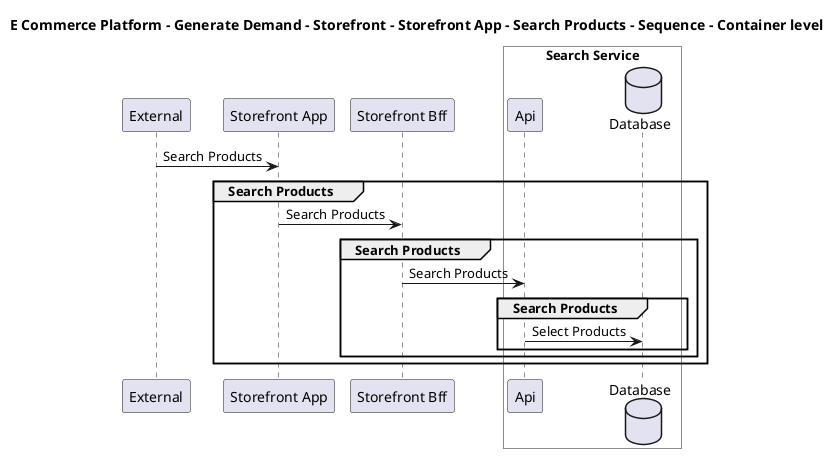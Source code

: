 @startuml

title E Commerce Platform - Generate Demand - Storefront - Storefront App - Search Products - Sequence - Container level

participant "External" as C4InterFlow.SoftwareSystems.ExternalSystem
participant "Storefront App" as ECommercePlatform.GenerateDemand.Storefront.SoftwareSystems.StorefrontApp
participant "Storefront Bff" as ECommercePlatform.GenerateDemand.Storefront.SoftwareSystems.StorefrontBff

box "Search Service" #White
    participant "Api" as ECommercePlatform.GenerateDemand.SearchAndBrowse.SoftwareSystems.SearchService.Containers.Api
    database "Database" as ECommercePlatform.GenerateDemand.SearchAndBrowse.SoftwareSystems.SearchService.Containers.Database
end box


C4InterFlow.SoftwareSystems.ExternalSystem -> ECommercePlatform.GenerateDemand.Storefront.SoftwareSystems.StorefrontApp : Search Products
group Search Products
ECommercePlatform.GenerateDemand.Storefront.SoftwareSystems.StorefrontApp -> ECommercePlatform.GenerateDemand.Storefront.SoftwareSystems.StorefrontBff : Search Products
group Search Products
ECommercePlatform.GenerateDemand.Storefront.SoftwareSystems.StorefrontBff -> ECommercePlatform.GenerateDemand.SearchAndBrowse.SoftwareSystems.SearchService.Containers.Api : Search Products
group Search Products
ECommercePlatform.GenerateDemand.SearchAndBrowse.SoftwareSystems.SearchService.Containers.Api -> ECommercePlatform.GenerateDemand.SearchAndBrowse.SoftwareSystems.SearchService.Containers.Database : Select Products
end
end
end


@enduml
